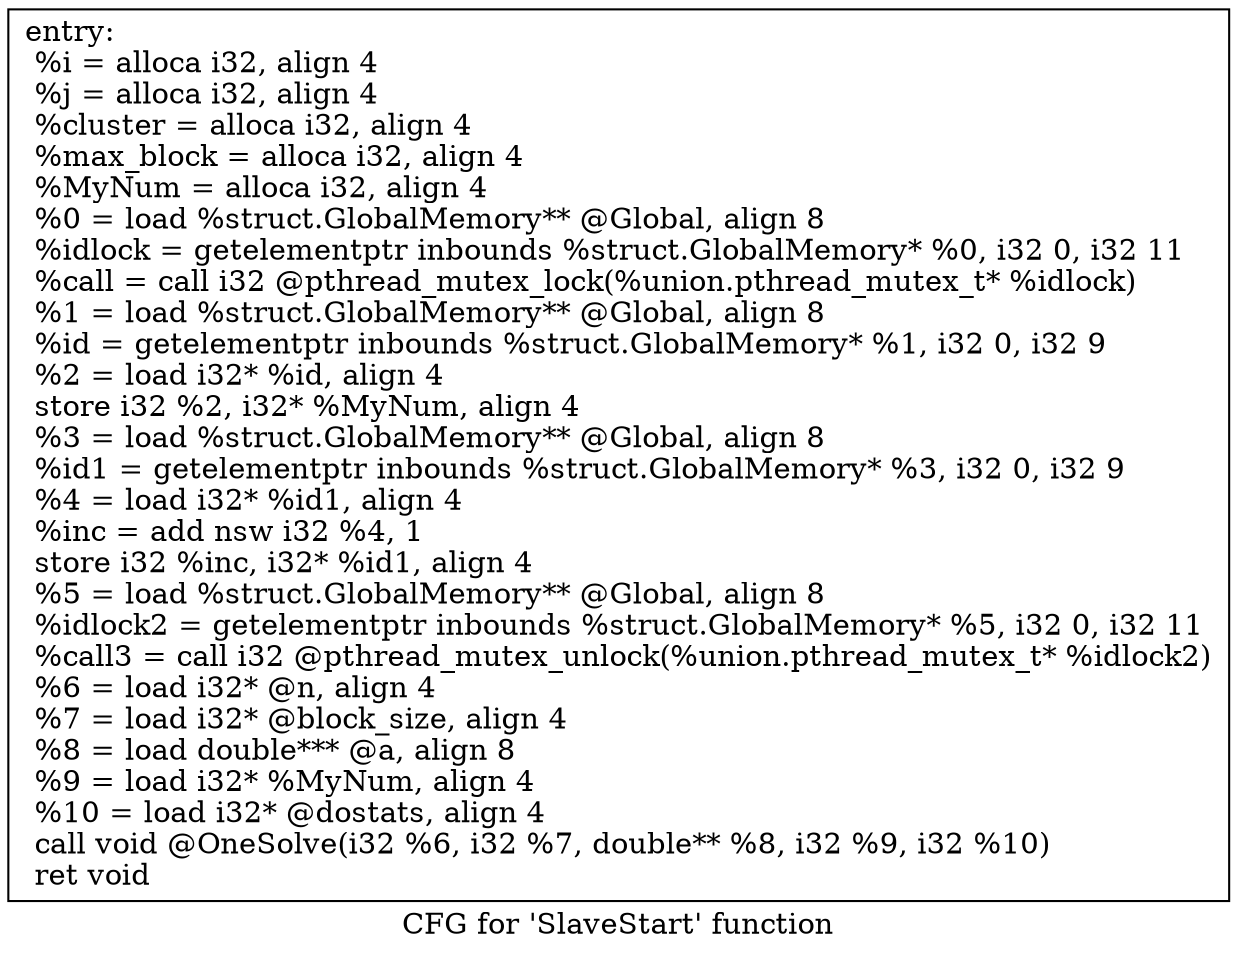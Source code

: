 digraph "CFG for 'SlaveStart' function" {
	label="CFG for 'SlaveStart' function";

	Node0x48d9530 [shape=record,label="{entry:\l  %i = alloca i32, align 4\l  %j = alloca i32, align 4\l  %cluster = alloca i32, align 4\l  %max_block = alloca i32, align 4\l  %MyNum = alloca i32, align 4\l  %0 = load %struct.GlobalMemory** @Global, align 8\l  %idlock = getelementptr inbounds %struct.GlobalMemory* %0, i32 0, i32 11\l  %call = call i32 @pthread_mutex_lock(%union.pthread_mutex_t* %idlock)\l  %1 = load %struct.GlobalMemory** @Global, align 8\l  %id = getelementptr inbounds %struct.GlobalMemory* %1, i32 0, i32 9\l  %2 = load i32* %id, align 4\l  store i32 %2, i32* %MyNum, align 4\l  %3 = load %struct.GlobalMemory** @Global, align 8\l  %id1 = getelementptr inbounds %struct.GlobalMemory* %3, i32 0, i32 9\l  %4 = load i32* %id1, align 4\l  %inc = add nsw i32 %4, 1\l  store i32 %inc, i32* %id1, align 4\l  %5 = load %struct.GlobalMemory** @Global, align 8\l  %idlock2 = getelementptr inbounds %struct.GlobalMemory* %5, i32 0, i32 11\l  %call3 = call i32 @pthread_mutex_unlock(%union.pthread_mutex_t* %idlock2)\l  %6 = load i32* @n, align 4\l  %7 = load i32* @block_size, align 4\l  %8 = load double*** @a, align 8\l  %9 = load i32* %MyNum, align 4\l  %10 = load i32* @dostats, align 4\l  call void @OneSolve(i32 %6, i32 %7, double** %8, i32 %9, i32 %10)\l  ret void\l}"];
}
